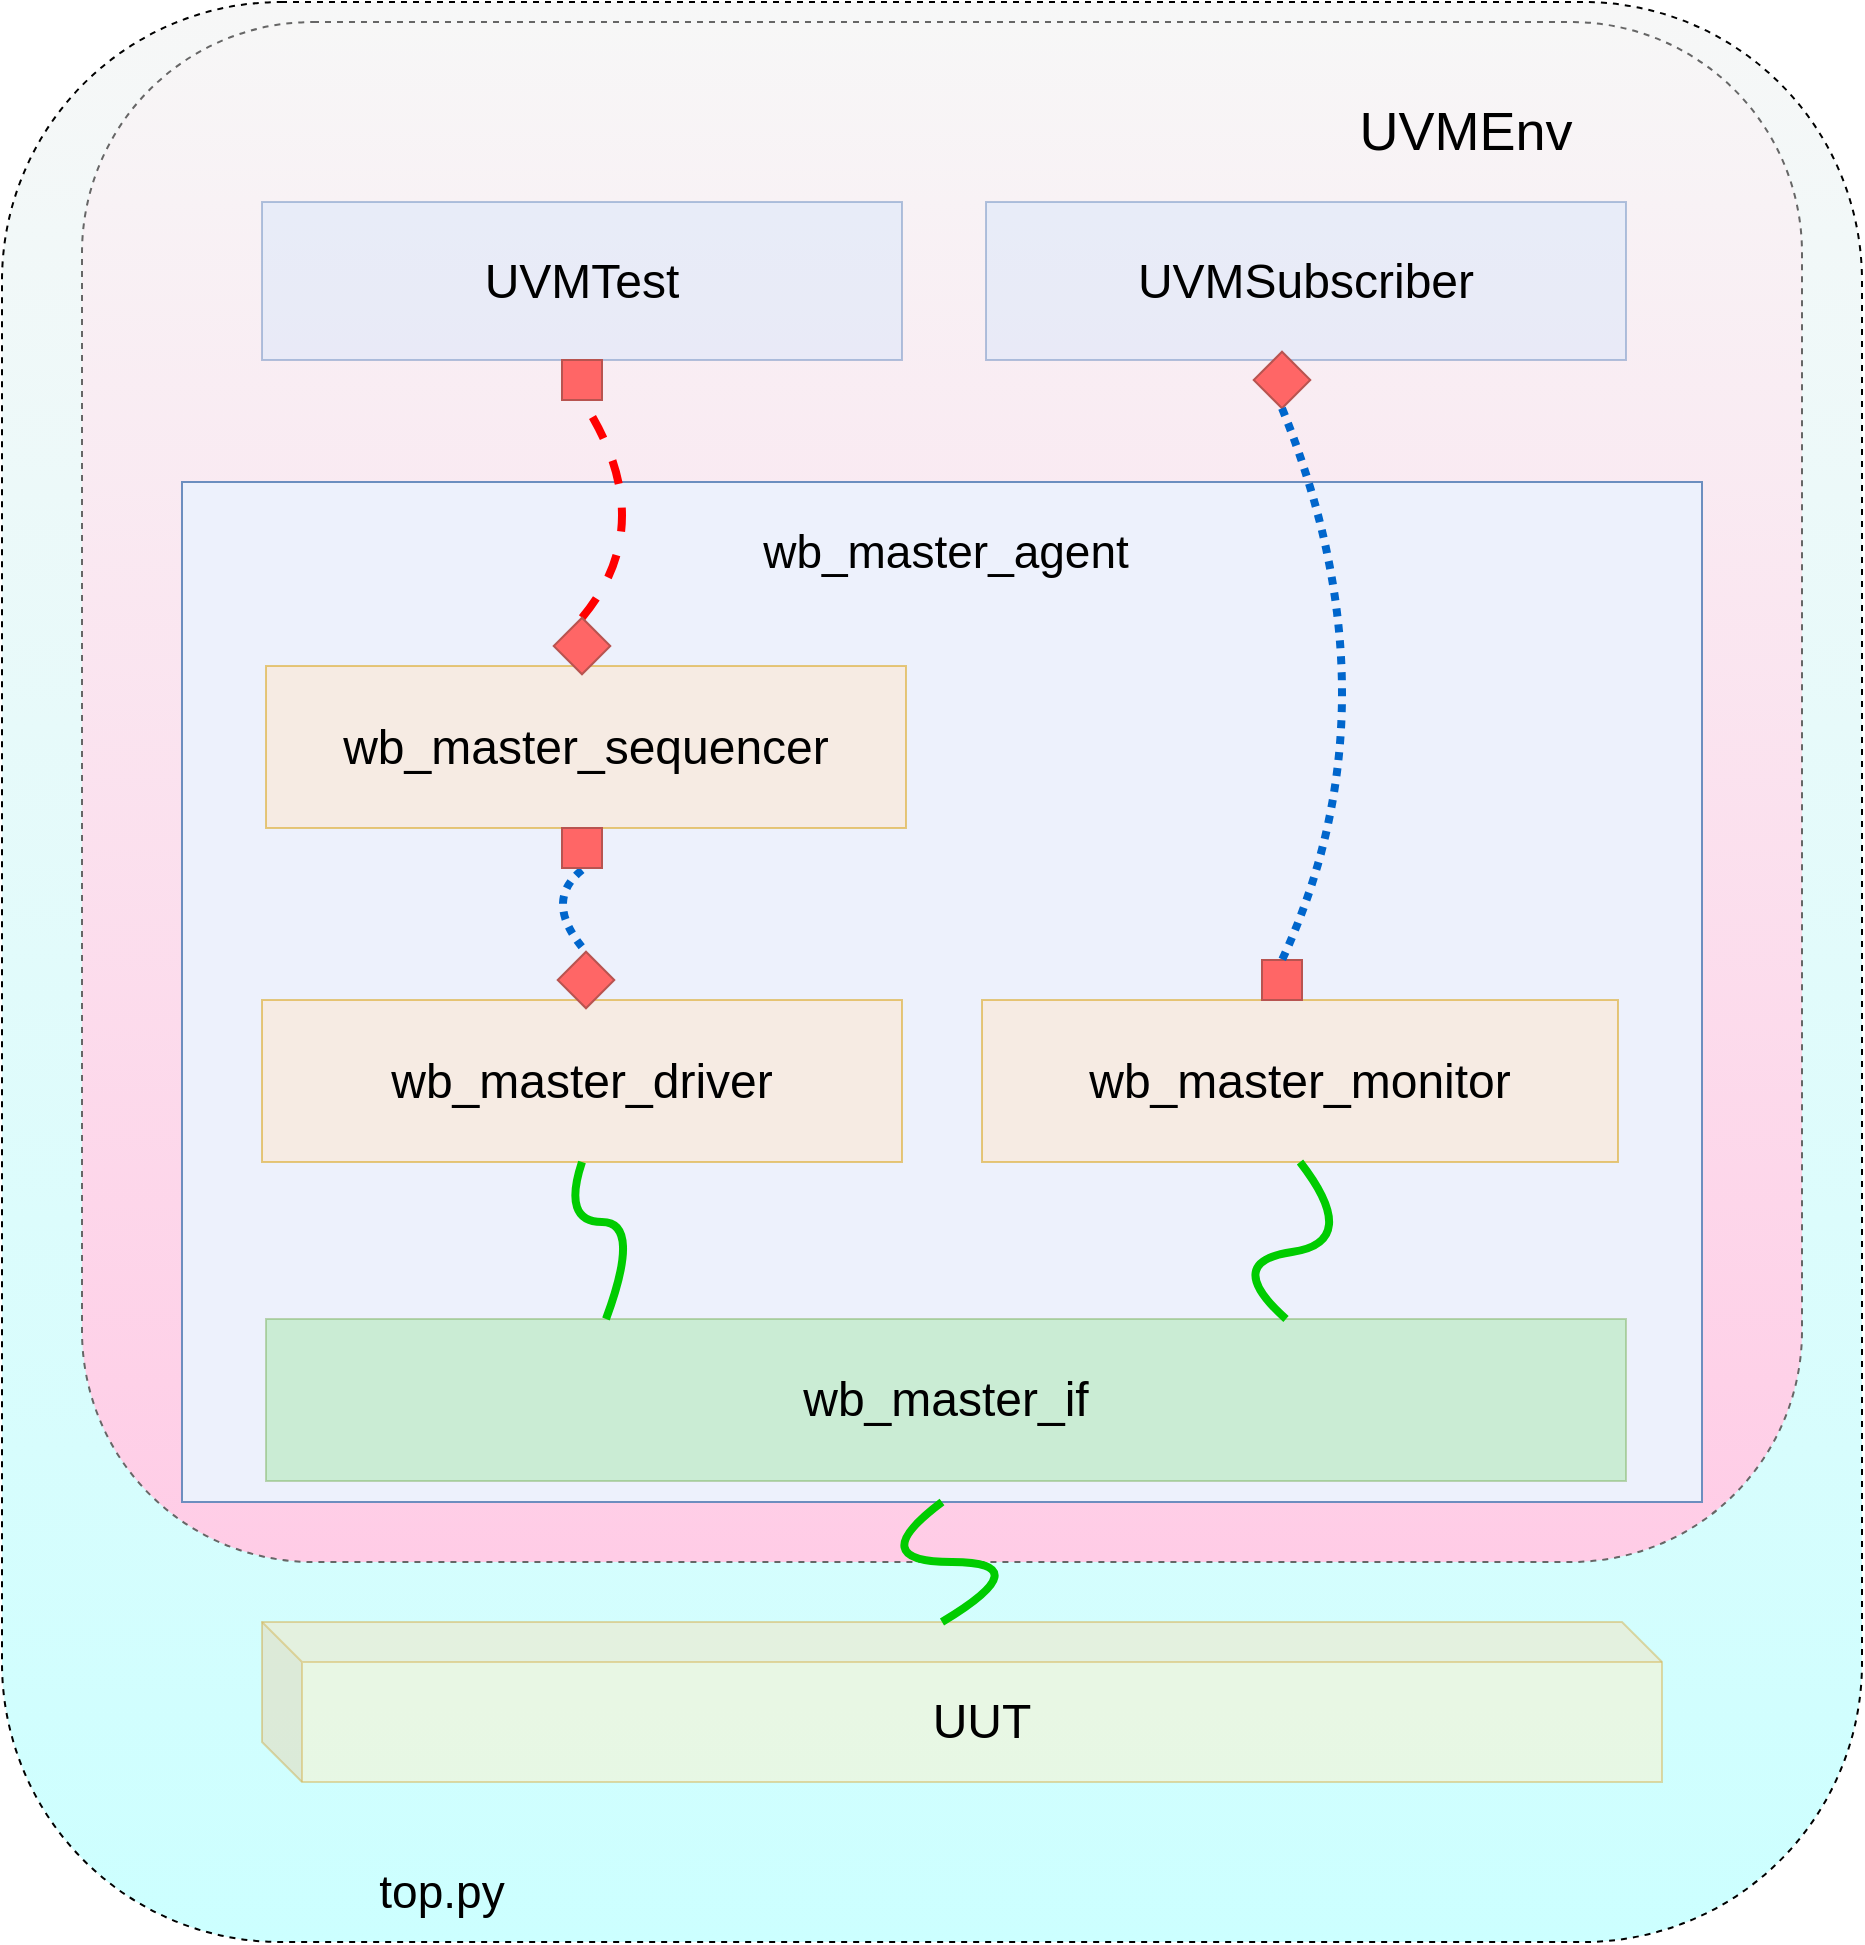 <mxfile version="13.7.9" type="device"><diagram name="Page-1" id="5987fedf-629e-85c4-6858-42fee31821dd"><mxGraphModel dx="1447" dy="868" grid="1" gridSize="10" guides="1" tooltips="1" connect="1" arrows="1" fold="1" page="1" pageScale="1.5" pageWidth="1169" pageHeight="826" background="#ffffff" math="0" shadow="0"><root><mxCell id="0" style=";html=1;"/><mxCell id="1" style=";html=1;" parent="0"/><mxCell id="UoGP4K-Va91zhCIzZlRf-20" value="" style="rounded=1;whiteSpace=wrap;html=1;dashed=1;fillColor=#F7F7F7;fontSize=27;gradientColor=#CCFFFF;" vertex="1" parent="1"><mxGeometry x="270" y="160" width="930" height="970" as="geometry"/></mxCell><mxCell id="UoGP4K-Va91zhCIzZlRf-19" value="" style="rounded=1;whiteSpace=wrap;html=1;fontSize=27;dashed=1;strokeColor=#666666;fontColor=#333333;fillColor=#F7F7F7;gradientColor=#FFCCE6;" vertex="1" parent="1"><mxGeometry x="310" y="170" width="860" height="770" as="geometry"/></mxCell><mxCell id="UoGP4K-Va91zhCIzZlRf-15" value="" style="rounded=0;whiteSpace=wrap;html=1;strokeColor=#6c8ebf;fillColor=#EDF1FC;" vertex="1" parent="1"><mxGeometry x="360" y="400" width="760" height="510" as="geometry"/></mxCell><mxCell id="2a5a01dd2e413fbf-1" value="UVMTest" style="rectangle;whiteSpace=wrap;html=1;rounded=0;shadow=0;strokeWidth=1;fillColor=#dae8fc;fontSize=24;align=center;strokeColor=#6c8ebf;opacity=50;" parent="1" vertex="1"><mxGeometry x="400" y="260" width="320" height="79" as="geometry"/></mxCell><mxCell id="2a5a01dd2e413fbf-2" value="wb_master_sequencer" style="rectangle;whiteSpace=wrap;html=1;rounded=0;shadow=0;strokeWidth=1;fillColor=#ffe6cc;fontSize=24;align=center;strokeColor=#d79b00;opacity=50;" parent="1" vertex="1"><mxGeometry x="402" y="492" width="320" height="81" as="geometry"/></mxCell><mxCell id="2a5a01dd2e413fbf-3" value="wb_master_driver" style="rectangle;whiteSpace=wrap;html=1;rounded=0;shadow=0;strokeWidth=1;fillColor=#ffe6cc;fontSize=24;align=center;strokeColor=#d79b00;opacity=50;" parent="1" vertex="1"><mxGeometry x="400" y="659" width="320" height="81" as="geometry"/></mxCell><mxCell id="2a5a01dd2e413fbf-7" value="&lt;span&gt;wb_master_if&lt;/span&gt;" style="rectangle;whiteSpace=wrap;html=1;rounded=0;shadow=0;strokeWidth=1;fontSize=24;align=center;strokeColor=#82b366;opacity=50;fillColor=#A7E8AE;" parent="1" vertex="1"><mxGeometry x="402" y="818.5" width="680" height="81" as="geometry"/></mxCell><mxCell id="2a5a01dd2e413fbf-8" value="wb_master_monitor" style="rectangle;whiteSpace=wrap;html=1;rounded=0;shadow=0;strokeWidth=1;fillColor=#ffe6cc;fontSize=24;align=center;strokeColor=#d79b00;opacity=50;" parent="1" vertex="1"><mxGeometry x="760" y="659" width="318" height="81" as="geometry"/></mxCell><mxCell id="2a5a01dd2e413fbf-43" style="edgeStyle=none;curved=1;html=1;endArrow=none;endFill=0;strokeColor=#0066CC;strokeWidth=4;fontSize=24;dashed=1;dashPattern=1 1;entryX=1;entryY=0;entryDx=0;entryDy=0;" parent="1" target="UoGP4K-Va91zhCIzZlRf-16" edge="1"><mxGeometry relative="1" as="geometry"><Array as="points"><mxPoint x="540" y="610"/></Array><mxPoint x="560" y="594" as="sourcePoint"/><mxPoint x="590" y="844" as="targetPoint"/></mxGeometry></mxCell><mxCell id="2a5a01dd2e413fbf-11" value="" style="whiteSpace=wrap;html=1;rounded=0;shadow=0;strokeWidth=1;fillColor=#FF6666;fontSize=24;align=right;strokeColor=#b85450;" parent="1" vertex="1"><mxGeometry x="550" y="339" width="20" height="20" as="geometry"/></mxCell><mxCell id="2a5a01dd2e413fbf-12" value="" style="whiteSpace=wrap;html=1;rounded=0;shadow=0;strokeWidth=1;fillColor=#FF6666;fontSize=24;align=right;strokeColor=#b85450;" parent="1" vertex="1"><mxGeometry x="550" y="573" width="20" height="20" as="geometry"/></mxCell><mxCell id="2a5a01dd2e413fbf-35" style="edgeStyle=none;curved=1;html=1;endArrow=none;endFill=0;fontSize=24;strokeWidth=4;strokeColor=#00CC00;exitX=0.25;exitY=0;exitDx=0;exitDy=0;entryX=0.5;entryY=1;entryDx=0;entryDy=0;" parent="1" source="2a5a01dd2e413fbf-7" target="2a5a01dd2e413fbf-3" edge="1"><mxGeometry relative="1" as="geometry"><Array as="points"><mxPoint x="590" y="770"/><mxPoint x="550" y="770"/></Array><mxPoint x="909.999" y="619.29" as="sourcePoint"/><mxPoint x="1290" y="390" as="targetPoint"/></mxGeometry></mxCell><mxCell id="2a5a01dd2e413fbf-37" style="edgeStyle=none;curved=1;html=1;endArrow=none;endFill=0;strokeColor=#FF0000;strokeWidth=4;fontSize=24;dashed=1;entryX=0.5;entryY=1;entryDx=0;entryDy=0;exitX=1;exitY=0;exitDx=0;exitDy=0;" parent="1" source="2a5a01dd2e413fbf-27" target="2a5a01dd2e413fbf-11" edge="1"><mxGeometry relative="1" as="geometry"><Array as="points"><mxPoint x="600" y="420"/></Array></mxGeometry></mxCell><mxCell id="2a5a01dd2e413fbf-22" value="" style="whiteSpace=wrap;html=1;rounded=0;shadow=0;strokeWidth=1;fillColor=#FF6666;fontSize=24;align=right;strokeColor=#b85450;" parent="1" vertex="1"><mxGeometry x="900" y="639" width="20" height="20" as="geometry"/></mxCell><mxCell id="2a5a01dd2e413fbf-27" value="" style="whiteSpace=wrap;html=1;rounded=0;shadow=0;strokeWidth=1;fillColor=#FF6666;fontSize=24;align=right;strokeColor=#b85450;rotation=-45;" parent="1" vertex="1"><mxGeometry x="550" y="472" width="20" height="20" as="geometry"/></mxCell><mxCell id="2a5a01dd2e413fbf-47" value="wb_master_agent" style="text;html=1;strokeColor=none;fillColor=none;align=center;verticalAlign=middle;whiteSpace=wrap;rounded=0;shadow=0;fontSize=23;fontStyle=0" parent="1" vertex="1"><mxGeometry x="632" y="420" width="220" height="30" as="geometry"/></mxCell><mxCell id="2a5a01dd2e413fbf-48" value="UVMEnv" style="text;html=1;strokeColor=none;fillColor=none;align=center;verticalAlign=middle;whiteSpace=wrap;rounded=0;shadow=0;fontSize=27;" parent="1" vertex="1"><mxGeometry x="922" y="210" width="160" height="30" as="geometry"/></mxCell><mxCell id="UoGP4K-Va91zhCIzZlRf-13" value="UUT" style="shape=cube;whiteSpace=wrap;html=1;boundedLbl=1;backgroundOutline=1;darkOpacity=0.05;darkOpacity2=0.1;rounded=6;shadow=0;fontSize=24;align=center;strokeWidth=1;opacity=50;arcSize=0;strokeColor=#d6b656;fillColor=#FFF2CC;" vertex="1" parent="1"><mxGeometry x="400" y="970" width="700" height="80" as="geometry"/></mxCell><mxCell id="UoGP4K-Va91zhCIzZlRf-14" value="UVMSubscriber" style="rectangle;whiteSpace=wrap;html=1;rounded=0;shadow=0;strokeWidth=1;fillColor=#dae8fc;fontSize=24;align=center;strokeColor=#6c8ebf;opacity=50;" vertex="1" parent="1"><mxGeometry x="762" y="260" width="320" height="79" as="geometry"/></mxCell><mxCell id="UoGP4K-Va91zhCIzZlRf-16" value="" style="whiteSpace=wrap;html=1;rounded=0;shadow=0;strokeWidth=1;fillColor=#FF6666;fontSize=24;align=right;strokeColor=#b85450;rotation=-45;" vertex="1" parent="1"><mxGeometry x="552" y="639" width="20" height="20" as="geometry"/></mxCell><mxCell id="UoGP4K-Va91zhCIzZlRf-17" value="" style="whiteSpace=wrap;html=1;rounded=0;shadow=0;strokeWidth=1;fillColor=#FF6666;fontSize=24;align=right;strokeColor=#b85450;rotation=-45;" vertex="1" parent="1"><mxGeometry x="900" y="339" width="20" height="20" as="geometry"/></mxCell><mxCell id="UoGP4K-Va91zhCIzZlRf-18" style="edgeStyle=none;curved=1;html=1;endArrow=none;endFill=0;strokeColor=#0066CC;strokeWidth=4;fontSize=24;dashed=1;dashPattern=1 1;exitX=0;exitY=1;exitDx=0;exitDy=0;entryX=0.5;entryY=0;entryDx=0;entryDy=0;" edge="1" parent="1" source="UoGP4K-Va91zhCIzZlRf-17" target="2a5a01dd2e413fbf-22"><mxGeometry relative="1" as="geometry"><Array as="points"><mxPoint x="970" y="510"/></Array><mxPoint x="570.0" y="604" as="sourcePoint"/><mxPoint x="572.0" y="644.858" as="targetPoint"/></mxGeometry></mxCell><mxCell id="UoGP4K-Va91zhCIzZlRf-21" style="edgeStyle=none;curved=1;html=1;endArrow=none;endFill=0;fontSize=24;strokeWidth=4;strokeColor=#00CC00;exitX=0.5;exitY=1;exitDx=0;exitDy=0;entryX=0.75;entryY=0;entryDx=0;entryDy=0;" edge="1" parent="1" source="2a5a01dd2e413fbf-8" target="2a5a01dd2e413fbf-7"><mxGeometry relative="1" as="geometry"><Array as="points"><mxPoint x="950" y="780"/><mxPoint x="880" y="790"/></Array><mxPoint x="582.0" y="828.5" as="sourcePoint"/><mxPoint x="570.0" y="750" as="targetPoint"/></mxGeometry></mxCell><mxCell id="UoGP4K-Va91zhCIzZlRf-22" style="edgeStyle=none;curved=1;html=1;endArrow=none;endFill=0;fontSize=24;strokeWidth=4;strokeColor=#00CC00;exitX=0;exitY=0;exitDx=340;exitDy=0;entryX=0.5;entryY=1;entryDx=0;entryDy=0;exitPerimeter=0;" edge="1" parent="1" source="UoGP4K-Va91zhCIzZlRf-13" target="UoGP4K-Va91zhCIzZlRf-15"><mxGeometry relative="1" as="geometry"><Array as="points"><mxPoint x="790" y="940"/><mxPoint x="700" y="940"/></Array><mxPoint x="592.0" y="838.5" as="sourcePoint"/><mxPoint x="580.0" y="760" as="targetPoint"/></mxGeometry></mxCell><mxCell id="UoGP4K-Va91zhCIzZlRf-23" value="top.py" style="text;html=1;strokeColor=none;fillColor=none;align=center;verticalAlign=middle;whiteSpace=wrap;rounded=0;shadow=0;fontSize=23;fontStyle=0" vertex="1" parent="1"><mxGeometry x="380" y="1090" width="220" height="30" as="geometry"/></mxCell></root></mxGraphModel></diagram></mxfile>
